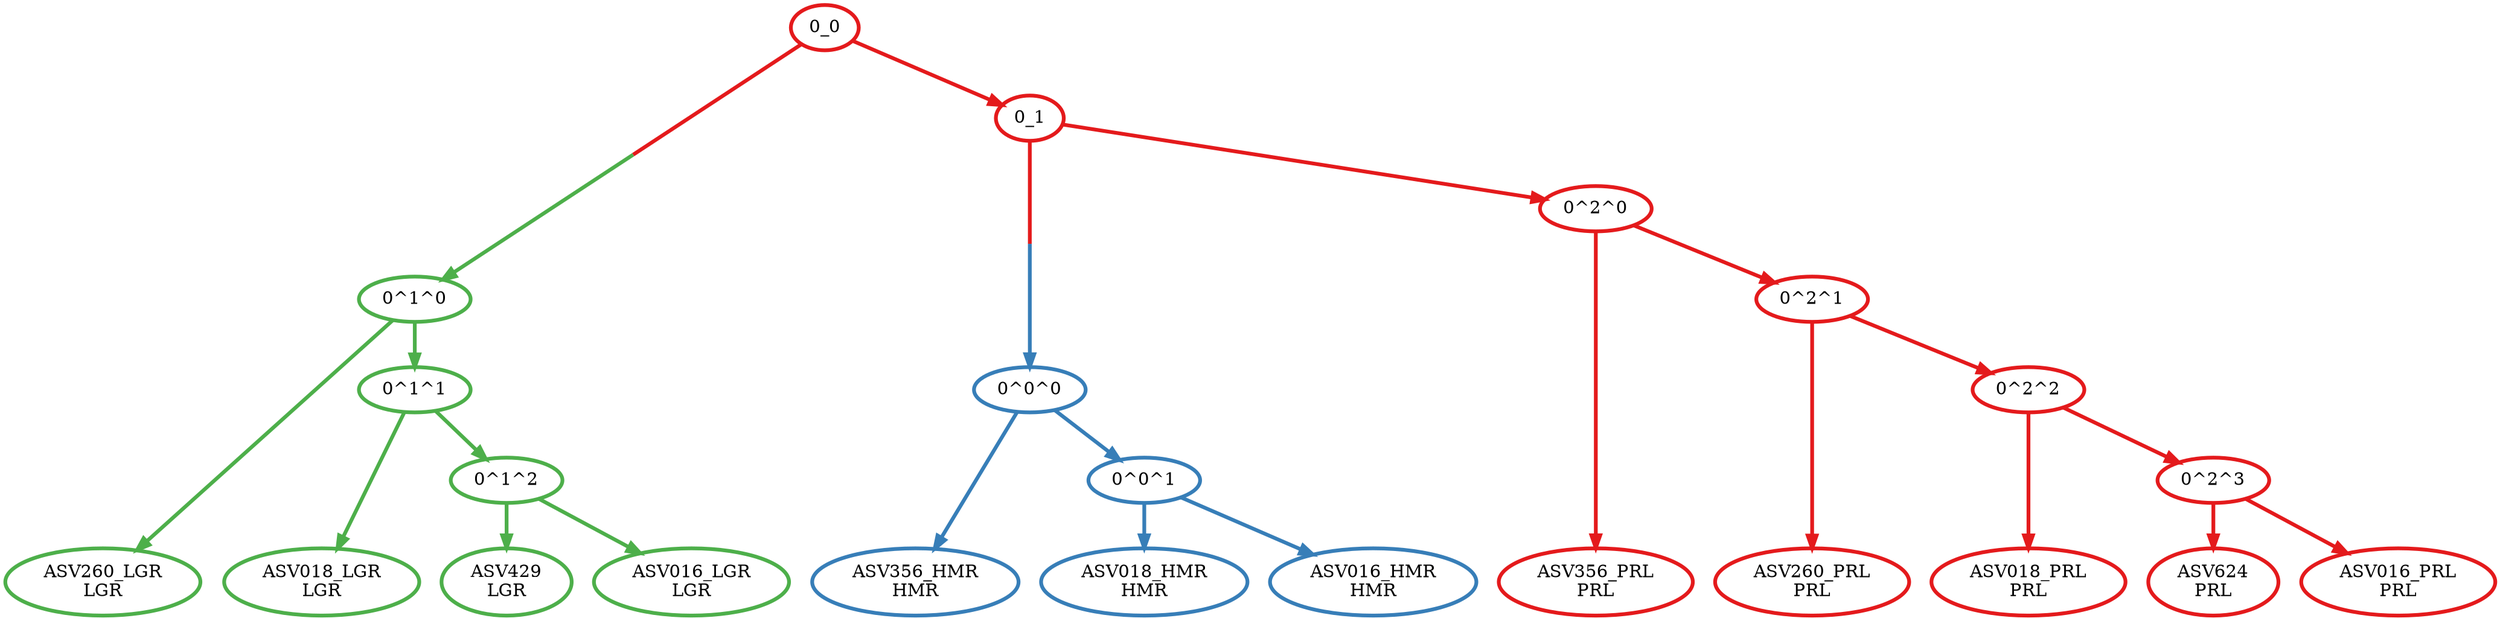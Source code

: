 digraph T {
	{
		rank=same
		22 [penwidth=3,colorscheme=set19,color=2,label="ASV018_HMR\nHMR"]
		21 [penwidth=3,colorscheme=set19,color=2,label="ASV016_HMR\nHMR"]
		19 [penwidth=3,colorscheme=set19,color=2,label="ASV356_HMR\nHMR"]
		17 [penwidth=3,colorscheme=set19,color=3,label="ASV429\nLGR"]
		16 [penwidth=3,colorscheme=set19,color=3,label="ASV016_LGR\nLGR"]
		14 [penwidth=3,colorscheme=set19,color=3,label="ASV018_LGR\nLGR"]
		12 [penwidth=3,colorscheme=set19,color=3,label="ASV260_LGR\nLGR"]
		10 [penwidth=3,colorscheme=set19,color=1,label="ASV624\nPRL"]
		9 [penwidth=3,colorscheme=set19,color=1,label="ASV016_PRL\nPRL"]
		7 [penwidth=3,colorscheme=set19,color=1,label="ASV018_PRL\nPRL"]
		5 [penwidth=3,colorscheme=set19,color=1,label="ASV260_PRL\nPRL"]
		3 [penwidth=3,colorscheme=set19,color=1,label="ASV356_PRL\nPRL"]
	}
	20 [penwidth=3,colorscheme=set19,color=2,label="0^0^1"]
	18 [penwidth=3,colorscheme=set19,color=2,label="0^0^0"]
	15 [penwidth=3,colorscheme=set19,color=3,label="0^1^2"]
	13 [penwidth=3,colorscheme=set19,color=3,label="0^1^1"]
	11 [penwidth=3,colorscheme=set19,color=3,label="0^1^0"]
	8 [penwidth=3,colorscheme=set19,color=1,label="0^2^3"]
	6 [penwidth=3,colorscheme=set19,color=1,label="0^2^2"]
	4 [penwidth=3,colorscheme=set19,color=1,label="0^2^1"]
	2 [penwidth=3,colorscheme=set19,color=1,label="0^2^0"]
	1 [penwidth=3,colorscheme=set19,color=1,label="0_1"]
	0 [penwidth=3,colorscheme=set19,color=1,label="0_0"]
	20 -> 22 [penwidth=3,colorscheme=set19,color=2]
	20 -> 21 [penwidth=3,colorscheme=set19,color=2]
	18 -> 20 [penwidth=3,colorscheme=set19,color=2]
	18 -> 19 [penwidth=3,colorscheme=set19,color=2]
	15 -> 17 [penwidth=3,colorscheme=set19,color=3]
	15 -> 16 [penwidth=3,colorscheme=set19,color=3]
	13 -> 15 [penwidth=3,colorscheme=set19,color=3]
	13 -> 14 [penwidth=3,colorscheme=set19,color=3]
	11 -> 13 [penwidth=3,colorscheme=set19,color=3]
	11 -> 12 [penwidth=3,colorscheme=set19,color=3]
	8 -> 10 [penwidth=3,colorscheme=set19,color=1]
	8 -> 9 [penwidth=3,colorscheme=set19,color=1]
	6 -> 8 [penwidth=3,colorscheme=set19,color=1]
	6 -> 7 [penwidth=3,colorscheme=set19,color=1]
	4 -> 6 [penwidth=3,colorscheme=set19,color=1]
	4 -> 5 [penwidth=3,colorscheme=set19,color=1]
	2 -> 4 [penwidth=3,colorscheme=set19,color=1]
	2 -> 3 [penwidth=3,colorscheme=set19,color=1]
	1 -> 18 [penwidth=3,colorscheme=set19,color="1;0.5:2"]
	1 -> 2 [penwidth=3,colorscheme=set19,color=1]
	0 -> 11 [penwidth=3,colorscheme=set19,color="1;0.5:3"]
	0 -> 1 [penwidth=3,colorscheme=set19,color=1]
}
